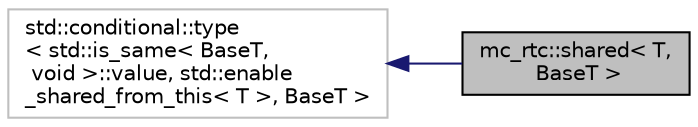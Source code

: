 digraph "mc_rtc::shared&lt; T, BaseT &gt;"
{
 // INTERACTIVE_SVG=YES
  edge [fontname="Helvetica",fontsize="10",labelfontname="Helvetica",labelfontsize="10"];
  node [fontname="Helvetica",fontsize="10",shape=record];
  rankdir="LR";
  Node0 [label="mc_rtc::shared\< T,\l BaseT \>",height=0.2,width=0.4,color="black", fillcolor="grey75", style="filled", fontcolor="black"];
  Node1 -> Node0 [dir="back",color="midnightblue",fontsize="10",style="solid",fontname="Helvetica"];
  Node1 [label="std::conditional::type\l\< std::is_same\< BaseT,\l void \>::value, std::enable\l_shared_from_this\< T \>, BaseT \>",height=0.2,width=0.4,color="grey75", fillcolor="white", style="filled"];
}
